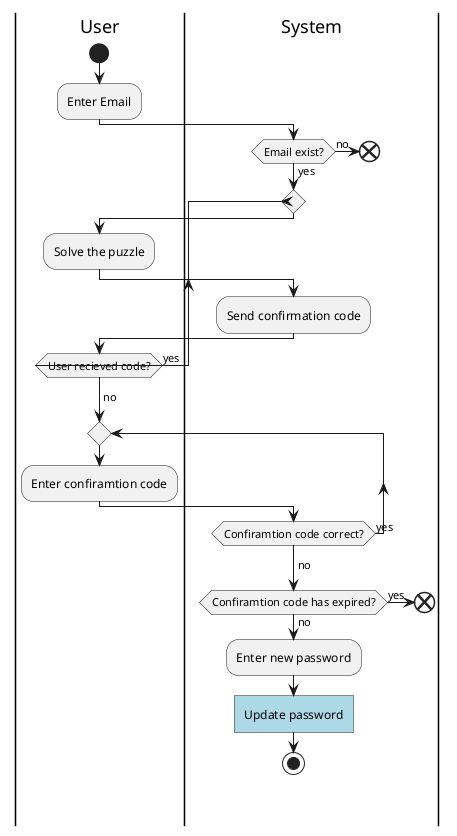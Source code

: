 
@startuml Activity<
|User|
start
:Enter Email;
|System|
if(Email exist?) then(no)
  end
else (yes)

repeat
  |User|
  :Solve the puzzle;
  |System|
  :Send confirmation code;
  |User|
  repeatwhile (User recieved code?) is (yes)
  ->no;
  repeat
  :Enter confiramtion code;
  |System|
  repeatwhile (Confiramtion code correct?) is (yes)
  ->no;
  if(Confiramtion code has expired?) then(yes)
  end
  else (no)
  :Enter new password;
  #LightBlue:Update password]

stop

@enduml